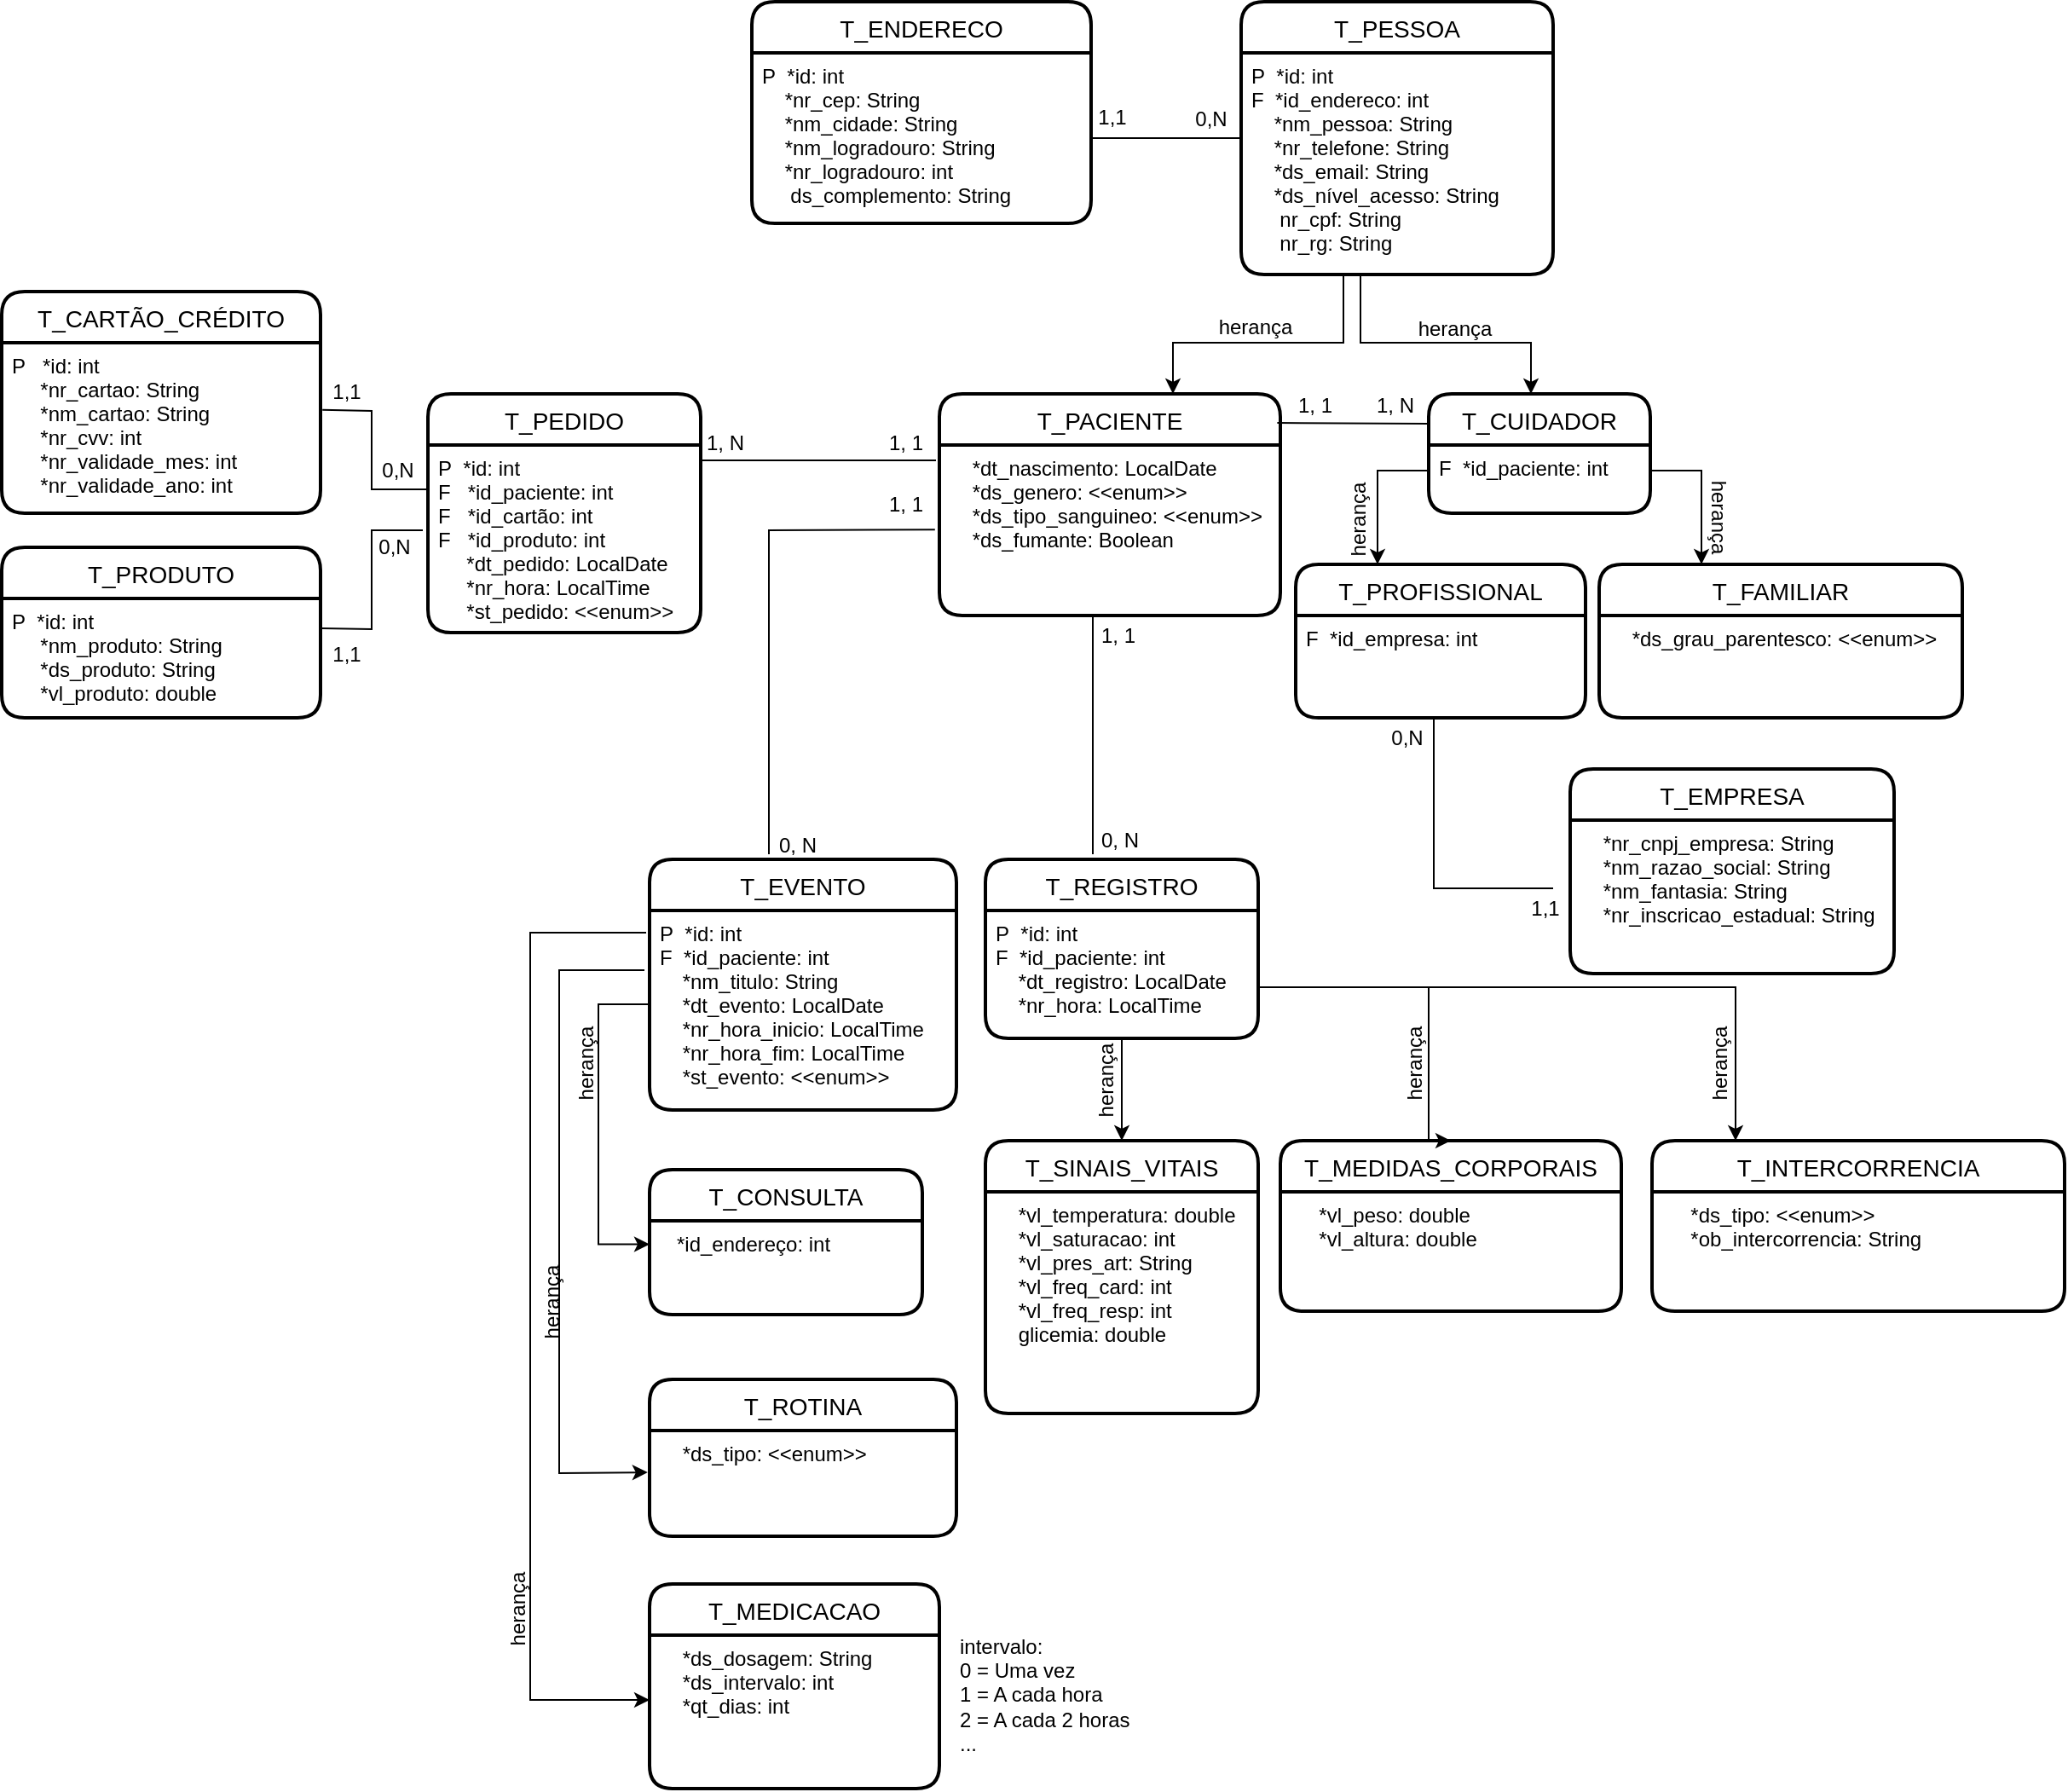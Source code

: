 <mxfile>
    <diagram id="R2lEEEUBdFMjLlhIrx00" name="Page-1">
        <mxGraphModel dx="901" dy="419" grid="1" gridSize="10" guides="1" tooltips="1" connect="1" arrows="1" fold="1" page="1" pageScale="1" pageWidth="1100" pageHeight="850" math="0" shadow="0" extFonts="Permanent Marker^https://fonts.googleapis.com/css?family=Permanent+Marker">
            <root>
                <mxCell id="0"/>
                <mxCell id="1" parent="0"/>
                <mxCell id="rk1HslSdFWzbcpd7X6hm-21" value="" style="edgeStyle=orthogonalEdgeStyle;rounded=0;orthogonalLoop=1;jettySize=auto;html=1;" parent="1" source="rk1HslSdFWzbcpd7X6hm-1" edge="1">
                    <mxGeometry relative="1" as="geometry">
                        <mxPoint x="907" y="240" as="targetPoint"/>
                        <Array as="points">
                            <mxPoint x="807" y="210"/>
                            <mxPoint x="907" y="210"/>
                        </Array>
                    </mxGeometry>
                </mxCell>
                <mxCell id="rk1HslSdFWzbcpd7X6hm-1" value="T_PESSOA" style="swimlane;childLayout=stackLayout;horizontal=1;startSize=30;horizontalStack=0;rounded=1;fontSize=14;fontStyle=0;strokeWidth=2;resizeParent=0;resizeLast=1;shadow=0;dashed=0;align=center;" parent="1" vertex="1">
                    <mxGeometry x="737" y="10" width="183" height="160" as="geometry"/>
                </mxCell>
                <mxCell id="rk1HslSdFWzbcpd7X6hm-2" value="P  *id: int &#10;F  *id_endereco: int &#10;    *nm_pessoa: String&#10;    *nr_telefone: String&#10;    *ds_email: String&#10;    *ds_nível_acesso: String&#10;     nr_cpf: String&#10;     nr_rg: String&#10;" style="align=left;strokeColor=none;fillColor=none;spacingLeft=4;fontSize=12;verticalAlign=top;resizable=0;rotatable=0;part=1;" parent="rk1HslSdFWzbcpd7X6hm-1" vertex="1">
                    <mxGeometry y="30" width="183" height="130" as="geometry"/>
                </mxCell>
                <mxCell id="rk1HslSdFWzbcpd7X6hm-16" value="T_PACIENTE" style="swimlane;childLayout=stackLayout;horizontal=1;startSize=30;horizontalStack=0;rounded=1;fontSize=14;fontStyle=0;strokeWidth=2;resizeParent=0;resizeLast=1;shadow=0;dashed=0;align=center;" parent="1" vertex="1">
                    <mxGeometry x="560" y="240" width="200" height="130" as="geometry"/>
                </mxCell>
                <mxCell id="rk1HslSdFWzbcpd7X6hm-17" value="    *dt_nascimento: LocalDate&#10;    *ds_genero: &lt;&lt;enum&gt;&gt;&#10;    *ds_tipo_sanguineo: &lt;&lt;enum&gt;&gt;&#10;    *ds_fumante: Boolean" style="align=left;strokeColor=none;fillColor=none;spacingLeft=4;fontSize=12;verticalAlign=top;resizable=0;rotatable=0;part=1;" parent="rk1HslSdFWzbcpd7X6hm-16" vertex="1">
                    <mxGeometry y="30" width="200" height="100" as="geometry"/>
                </mxCell>
                <mxCell id="rk1HslSdFWzbcpd7X6hm-19" value="" style="edgeStyle=orthogonalEdgeStyle;rounded=0;orthogonalLoop=1;jettySize=auto;html=1;" parent="1" source="rk1HslSdFWzbcpd7X6hm-2" edge="1">
                    <mxGeometry relative="1" as="geometry">
                        <mxPoint x="697" y="240" as="targetPoint"/>
                        <Array as="points">
                            <mxPoint x="797" y="210"/>
                            <mxPoint x="697" y="210"/>
                        </Array>
                    </mxGeometry>
                </mxCell>
                <mxCell id="rk1HslSdFWzbcpd7X6hm-20" value="herança" style="text;html=1;align=center;verticalAlign=middle;resizable=0;points=[];autosize=1;strokeColor=none;fillColor=none;" parent="1" vertex="1">
                    <mxGeometry x="710" y="186" width="70" height="30" as="geometry"/>
                </mxCell>
                <mxCell id="rk1HslSdFWzbcpd7X6hm-22" value="herança" style="text;html=1;align=center;verticalAlign=middle;resizable=0;points=[];autosize=1;strokeColor=none;fillColor=none;" parent="1" vertex="1">
                    <mxGeometry x="827" y="187" width="70" height="30" as="geometry"/>
                </mxCell>
                <mxCell id="rk1HslSdFWzbcpd7X6hm-29" value="" style="edgeStyle=orthogonalEdgeStyle;rounded=0;orthogonalLoop=1;jettySize=auto;html=1;" parent="1" source="rk1HslSdFWzbcpd7X6hm-23" target="rk1HslSdFWzbcpd7X6hm-27" edge="1">
                    <mxGeometry relative="1" as="geometry">
                        <Array as="points">
                            <mxPoint x="817" y="285"/>
                        </Array>
                    </mxGeometry>
                </mxCell>
                <mxCell id="rk1HslSdFWzbcpd7X6hm-23" value="T_CUIDADOR" style="swimlane;childLayout=stackLayout;horizontal=1;startSize=30;horizontalStack=0;rounded=1;fontSize=14;fontStyle=0;strokeWidth=2;resizeParent=0;resizeLast=1;shadow=0;dashed=0;align=center;" parent="1" vertex="1">
                    <mxGeometry x="847" y="240" width="130" height="70" as="geometry"/>
                </mxCell>
                <mxCell id="rk1HslSdFWzbcpd7X6hm-24" value="F  *id_paciente: int&#10;&#10;" style="align=left;strokeColor=none;fillColor=none;spacingLeft=4;fontSize=12;verticalAlign=top;resizable=0;rotatable=0;part=1;" parent="rk1HslSdFWzbcpd7X6hm-23" vertex="1">
                    <mxGeometry y="30" width="130" height="40" as="geometry"/>
                </mxCell>
                <mxCell id="rk1HslSdFWzbcpd7X6hm-27" value="T_PROFISSIONAL" style="swimlane;childLayout=stackLayout;horizontal=1;startSize=30;horizontalStack=0;rounded=1;fontSize=14;fontStyle=0;strokeWidth=2;resizeParent=0;resizeLast=1;shadow=0;dashed=0;align=center;" parent="1" vertex="1">
                    <mxGeometry x="769" y="340" width="170" height="90" as="geometry"/>
                </mxCell>
                <mxCell id="rk1HslSdFWzbcpd7X6hm-28" value="F  *id_empresa: int&#10;" style="align=left;strokeColor=none;fillColor=none;spacingLeft=4;fontSize=12;verticalAlign=top;resizable=0;rotatable=0;part=1;" parent="rk1HslSdFWzbcpd7X6hm-27" vertex="1">
                    <mxGeometry y="30" width="170" height="60" as="geometry"/>
                </mxCell>
                <mxCell id="rk1HslSdFWzbcpd7X6hm-32" value="T_FAMILIAR" style="swimlane;childLayout=stackLayout;horizontal=1;startSize=30;horizontalStack=0;rounded=1;fontSize=14;fontStyle=0;strokeWidth=2;resizeParent=0;resizeLast=1;shadow=0;dashed=0;align=center;" parent="1" vertex="1">
                    <mxGeometry x="947" y="340" width="213" height="90" as="geometry"/>
                </mxCell>
                <mxCell id="rk1HslSdFWzbcpd7X6hm-33" value="    *ds_grau_parentesco: &lt;&lt;enum&gt;&gt;" style="align=left;strokeColor=none;fillColor=none;spacingLeft=4;fontSize=12;verticalAlign=top;resizable=0;rotatable=0;part=1;" parent="rk1HslSdFWzbcpd7X6hm-32" vertex="1">
                    <mxGeometry y="30" width="213" height="60" as="geometry"/>
                </mxCell>
                <mxCell id="rk1HslSdFWzbcpd7X6hm-37" value="" style="edgeStyle=orthogonalEdgeStyle;rounded=0;orthogonalLoop=1;jettySize=auto;html=1;exitX=1;exitY=0.25;exitDx=0;exitDy=0;" parent="1" source="rk1HslSdFWzbcpd7X6hm-24" target="rk1HslSdFWzbcpd7X6hm-32" edge="1">
                    <mxGeometry relative="1" as="geometry">
                        <mxPoint x="1027" y="285" as="sourcePoint"/>
                        <mxPoint x="997" y="380" as="targetPoint"/>
                        <Array as="points">
                            <mxPoint x="1007" y="285"/>
                        </Array>
                    </mxGeometry>
                </mxCell>
                <mxCell id="rk1HslSdFWzbcpd7X6hm-38" value="herança" style="text;html=1;align=center;verticalAlign=middle;resizable=0;points=[];autosize=1;strokeColor=none;fillColor=none;rotation=-90;" parent="1" vertex="1">
                    <mxGeometry x="771" y="299" width="70" height="30" as="geometry"/>
                </mxCell>
                <mxCell id="rk1HslSdFWzbcpd7X6hm-39" value="herança" style="text;html=1;align=center;verticalAlign=middle;resizable=0;points=[];autosize=1;strokeColor=none;fillColor=none;rotation=90;" parent="1" vertex="1">
                    <mxGeometry x="982" y="297" width="70" height="30" as="geometry"/>
                </mxCell>
                <mxCell id="rk1HslSdFWzbcpd7X6hm-40" value="T_EVENTO" style="swimlane;childLayout=stackLayout;horizontal=1;startSize=30;horizontalStack=0;rounded=1;fontSize=14;fontStyle=0;strokeWidth=2;resizeParent=0;resizeLast=1;shadow=0;dashed=0;align=center;" parent="1" vertex="1">
                    <mxGeometry x="390" y="513" width="180" height="147" as="geometry"/>
                </mxCell>
                <mxCell id="rk1HslSdFWzbcpd7X6hm-41" value="P  *id: int&#10;F  *id_paciente: int&#10;    *nm_titulo: String&#10;    *dt_evento: LocalDate&#10;    *nr_hora_inicio: LocalTime&#10;    *nr_hora_fim: LocalTime&#10;    *st_evento: &lt;&lt;enum&gt;&gt; " style="align=left;strokeColor=none;fillColor=none;spacingLeft=4;fontSize=12;verticalAlign=top;resizable=0;rotatable=0;part=1;" parent="rk1HslSdFWzbcpd7X6hm-40" vertex="1">
                    <mxGeometry y="30" width="180" height="117" as="geometry"/>
                </mxCell>
                <mxCell id="rk1HslSdFWzbcpd7X6hm-77" value="" style="edgeStyle=orthogonalEdgeStyle;rounded=0;orthogonalLoop=1;jettySize=auto;html=1;entryX=0.5;entryY=0;entryDx=0;entryDy=0;" parent="1" source="rk1HslSdFWzbcpd7X6hm-42" target="rk1HslSdFWzbcpd7X6hm-45" edge="1">
                    <mxGeometry relative="1" as="geometry"/>
                </mxCell>
                <mxCell id="rk1HslSdFWzbcpd7X6hm-42" value="T_REGISTRO" style="swimlane;childLayout=stackLayout;horizontal=1;startSize=30;horizontalStack=0;rounded=1;fontSize=14;fontStyle=0;strokeWidth=2;resizeParent=0;resizeLast=1;shadow=0;dashed=0;align=center;" parent="1" vertex="1">
                    <mxGeometry x="587" y="513" width="160" height="105" as="geometry"/>
                </mxCell>
                <mxCell id="rk1HslSdFWzbcpd7X6hm-43" value="P  *id: int&#10;F  *id_paciente: int&#10;    *dt_registro: LocalDate&#10;    *nr_hora: LocalTime" style="align=left;strokeColor=none;fillColor=none;spacingLeft=4;fontSize=12;verticalAlign=top;resizable=0;rotatable=0;part=1;" parent="rk1HslSdFWzbcpd7X6hm-42" vertex="1">
                    <mxGeometry y="30" width="160" height="75" as="geometry"/>
                </mxCell>
                <mxCell id="rk1HslSdFWzbcpd7X6hm-45" value="T_SINAIS_VITAIS" style="swimlane;childLayout=stackLayout;horizontal=1;startSize=30;horizontalStack=0;rounded=1;fontSize=14;fontStyle=0;strokeWidth=2;resizeParent=0;resizeLast=1;shadow=0;dashed=0;align=center;" parent="1" vertex="1">
                    <mxGeometry x="587" y="678" width="160" height="160" as="geometry"/>
                </mxCell>
                <mxCell id="rk1HslSdFWzbcpd7X6hm-46" value="    *vl_temperatura: double&#10;    *vl_saturacao: int&#10;    *vl_pres_art: String&#10;    *vl_freq_card: int&#10;    *vl_freq_resp: int&#10;    glicemia: double" style="align=left;strokeColor=none;fillColor=none;spacingLeft=4;fontSize=12;verticalAlign=top;resizable=0;rotatable=0;part=1;" parent="rk1HslSdFWzbcpd7X6hm-45" vertex="1">
                    <mxGeometry y="30" width="160" height="130" as="geometry"/>
                </mxCell>
                <mxCell id="rk1HslSdFWzbcpd7X6hm-47" value="T_MEDIDAS_CORPORAIS" style="swimlane;childLayout=stackLayout;horizontal=1;startSize=30;horizontalStack=0;rounded=1;fontSize=14;fontStyle=0;strokeWidth=2;resizeParent=0;resizeLast=1;shadow=0;dashed=0;align=center;" parent="1" vertex="1">
                    <mxGeometry x="760" y="678" width="200" height="100" as="geometry"/>
                </mxCell>
                <mxCell id="rk1HslSdFWzbcpd7X6hm-48" value="     *vl_peso: double&#10;     *vl_altura: double" style="align=left;strokeColor=none;fillColor=none;spacingLeft=4;fontSize=12;verticalAlign=top;resizable=0;rotatable=0;part=1;" parent="rk1HslSdFWzbcpd7X6hm-47" vertex="1">
                    <mxGeometry y="30" width="200" height="70" as="geometry"/>
                </mxCell>
                <mxCell id="rk1HslSdFWzbcpd7X6hm-49" value="T_INTERCORRENCIA" style="swimlane;childLayout=stackLayout;horizontal=1;startSize=30;horizontalStack=0;rounded=1;fontSize=14;fontStyle=0;strokeWidth=2;resizeParent=0;resizeLast=1;shadow=0;dashed=0;align=center;" parent="1" vertex="1">
                    <mxGeometry x="978" y="678" width="242" height="100" as="geometry"/>
                </mxCell>
                <mxCell id="rk1HslSdFWzbcpd7X6hm-50" value="     *ds_tipo: &lt;&lt;enum&gt;&gt;&#10;     *ob_intercorrencia: String " style="align=left;strokeColor=none;fillColor=none;spacingLeft=4;fontSize=12;verticalAlign=top;resizable=0;rotatable=0;part=1;" parent="rk1HslSdFWzbcpd7X6hm-49" vertex="1">
                    <mxGeometry y="30" width="242" height="70" as="geometry"/>
                </mxCell>
                <mxCell id="rk1HslSdFWzbcpd7X6hm-57" value="T_MEDICACAO" style="swimlane;childLayout=stackLayout;horizontal=1;startSize=30;horizontalStack=0;rounded=1;fontSize=14;fontStyle=0;strokeWidth=2;resizeParent=0;resizeLast=1;shadow=0;dashed=0;align=center;" parent="1" vertex="1">
                    <mxGeometry x="390" y="938" width="170" height="120" as="geometry"/>
                </mxCell>
                <mxCell id="rk1HslSdFWzbcpd7X6hm-58" value="    *ds_dosagem: String&#10;    *ds_intervalo: int &#10;    *qt_dias: int" style="align=left;strokeColor=none;fillColor=none;spacingLeft=4;fontSize=12;verticalAlign=top;resizable=0;rotatable=0;part=1;" parent="rk1HslSdFWzbcpd7X6hm-57" vertex="1">
                    <mxGeometry y="30" width="170" height="90" as="geometry"/>
                </mxCell>
                <mxCell id="rk1HslSdFWzbcpd7X6hm-59" value="T_CONSULTA" style="swimlane;childLayout=stackLayout;horizontal=1;startSize=30;horizontalStack=0;rounded=1;fontSize=14;fontStyle=0;strokeWidth=2;resizeParent=0;resizeLast=1;shadow=0;dashed=0;align=center;" parent="1" vertex="1">
                    <mxGeometry x="390" y="695" width="160" height="85" as="geometry">
                        <mxRectangle x="390" y="695" width="130" height="30" as="alternateBounds"/>
                    </mxGeometry>
                </mxCell>
                <mxCell id="rk1HslSdFWzbcpd7X6hm-60" value="   *id_endereço: int&#10;" style="align=left;strokeColor=none;fillColor=none;spacingLeft=4;fontSize=12;verticalAlign=top;resizable=0;rotatable=0;part=1;" parent="rk1HslSdFWzbcpd7X6hm-59" vertex="1">
                    <mxGeometry y="30" width="160" height="55" as="geometry"/>
                </mxCell>
                <mxCell id="rk1HslSdFWzbcpd7X6hm-61" value="T_ROTINA" style="swimlane;childLayout=stackLayout;horizontal=1;startSize=30;horizontalStack=0;rounded=1;fontSize=14;fontStyle=0;strokeWidth=2;resizeParent=0;resizeLast=1;shadow=0;dashed=0;align=center;" parent="1" vertex="1">
                    <mxGeometry x="390" y="818" width="180" height="92" as="geometry"/>
                </mxCell>
                <mxCell id="rk1HslSdFWzbcpd7X6hm-62" value="    *ds_tipo: &lt;&lt;enum&gt;&gt;" style="align=left;strokeColor=none;fillColor=none;spacingLeft=4;fontSize=12;verticalAlign=top;resizable=0;rotatable=0;part=1;" parent="rk1HslSdFWzbcpd7X6hm-61" vertex="1">
                    <mxGeometry y="30" width="180" height="62" as="geometry"/>
                </mxCell>
                <mxCell id="rk1HslSdFWzbcpd7X6hm-64" value="intervalo:&lt;br&gt;0 = Uma vez&lt;br&gt;1 = A cada hora&lt;br&gt;2 = A cada 2 horas&lt;br&gt;..." style="text;html=1;align=left;verticalAlign=middle;resizable=0;points=[];autosize=1;strokeColor=none;fillColor=none;" parent="1" vertex="1">
                    <mxGeometry x="570" y="958" width="120" height="90" as="geometry"/>
                </mxCell>
                <mxCell id="rk1HslSdFWzbcpd7X6hm-73" value="" style="endArrow=none;html=1;rounded=0;" parent="1" edge="1">
                    <mxGeometry relative="1" as="geometry">
                        <mxPoint x="650" y="510" as="sourcePoint"/>
                        <mxPoint x="650" y="370" as="targetPoint"/>
                        <Array as="points"/>
                    </mxGeometry>
                </mxCell>
                <mxCell id="rk1HslSdFWzbcpd7X6hm-74" value="0, N" style="resizable=0;html=1;align=left;verticalAlign=bottom;" parent="rk1HslSdFWzbcpd7X6hm-73" connectable="0" vertex="1">
                    <mxGeometry x="-1" relative="1" as="geometry">
                        <mxPoint x="3" as="offset"/>
                    </mxGeometry>
                </mxCell>
                <mxCell id="rk1HslSdFWzbcpd7X6hm-75" value="1, 1" style="resizable=0;html=1;align=right;verticalAlign=bottom;" parent="rk1HslSdFWzbcpd7X6hm-73" connectable="0" vertex="1">
                    <mxGeometry x="1" relative="1" as="geometry">
                        <mxPoint x="25" y="20" as="offset"/>
                    </mxGeometry>
                </mxCell>
                <mxCell id="rk1HslSdFWzbcpd7X6hm-78" value="" style="edgeStyle=orthogonalEdgeStyle;rounded=0;orthogonalLoop=1;jettySize=auto;html=1;entryX=0.5;entryY=0;entryDx=0;entryDy=0;" parent="1" source="rk1HslSdFWzbcpd7X6hm-43" target="rk1HslSdFWzbcpd7X6hm-47" edge="1">
                    <mxGeometry relative="1" as="geometry">
                        <Array as="points">
                            <mxPoint x="847" y="588"/>
                        </Array>
                    </mxGeometry>
                </mxCell>
                <mxCell id="rk1HslSdFWzbcpd7X6hm-79" value="" style="edgeStyle=orthogonalEdgeStyle;rounded=0;orthogonalLoop=1;jettySize=auto;html=1;" parent="1" source="rk1HslSdFWzbcpd7X6hm-43" target="rk1HslSdFWzbcpd7X6hm-49" edge="1">
                    <mxGeometry relative="1" as="geometry">
                        <Array as="points">
                            <mxPoint x="1027" y="588"/>
                        </Array>
                    </mxGeometry>
                </mxCell>
                <mxCell id="rk1HslSdFWzbcpd7X6hm-80" value="herança" style="text;html=1;align=center;verticalAlign=middle;resizable=0;points=[];autosize=1;strokeColor=none;fillColor=none;rotation=-90;" parent="1" vertex="1">
                    <mxGeometry x="623" y="628" width="70" height="30" as="geometry"/>
                </mxCell>
                <mxCell id="rk1HslSdFWzbcpd7X6hm-83" value="herança" style="text;html=1;align=center;verticalAlign=middle;resizable=0;points=[];autosize=1;strokeColor=none;fillColor=none;rotation=-90;" parent="1" vertex="1">
                    <mxGeometry x="804" y="618" width="70" height="30" as="geometry"/>
                </mxCell>
                <mxCell id="rk1HslSdFWzbcpd7X6hm-92" value="" style="endArrow=none;html=1;rounded=0;entryX=0.935;entryY=0.987;entryDx=0;entryDy=0;entryPerimeter=0;" parent="1" target="IoRR2eGmX-HDz1pC1bWR-412" edge="1">
                    <mxGeometry width="50" height="50" relative="1" as="geometry">
                        <mxPoint x="460" y="510" as="sourcePoint"/>
                        <mxPoint x="550" y="320" as="targetPoint"/>
                        <Array as="points">
                            <mxPoint x="460" y="320"/>
                        </Array>
                    </mxGeometry>
                </mxCell>
                <mxCell id="rk1HslSdFWzbcpd7X6hm-94" value="0, N" style="resizable=0;html=1;align=left;verticalAlign=bottom;" parent="1" connectable="0" vertex="1">
                    <mxGeometry x="680" y="530" as="geometry">
                        <mxPoint x="-216" y="-17" as="offset"/>
                    </mxGeometry>
                </mxCell>
                <mxCell id="rk1HslSdFWzbcpd7X6hm-96" value="" style="edgeStyle=orthogonalEdgeStyle;rounded=0;orthogonalLoop=1;jettySize=auto;html=1;entryX=0;entryY=0.25;entryDx=0;entryDy=0;" parent="1" source="rk1HslSdFWzbcpd7X6hm-41" target="rk1HslSdFWzbcpd7X6hm-60" edge="1">
                    <mxGeometry relative="1" as="geometry">
                        <Array as="points">
                            <mxPoint x="360" y="598"/>
                            <mxPoint x="360" y="738"/>
                        </Array>
                    </mxGeometry>
                </mxCell>
                <mxCell id="rk1HslSdFWzbcpd7X6hm-99" value="" style="endArrow=classic;html=1;rounded=0;entryX=0.012;entryY=0.396;entryDx=0;entryDy=0;entryPerimeter=0;" parent="1" edge="1">
                    <mxGeometry width="50" height="50" relative="1" as="geometry">
                        <mxPoint x="387" y="578" as="sourcePoint"/>
                        <mxPoint x="388.92" y="872.552" as="targetPoint"/>
                        <Array as="points">
                            <mxPoint x="337" y="578"/>
                            <mxPoint x="337" y="873"/>
                        </Array>
                    </mxGeometry>
                </mxCell>
                <mxCell id="rk1HslSdFWzbcpd7X6hm-100" value="" style="endArrow=classic;html=1;rounded=0;" parent="1" edge="1">
                    <mxGeometry width="50" height="50" relative="1" as="geometry">
                        <mxPoint x="388" y="556" as="sourcePoint"/>
                        <mxPoint x="390" y="1006" as="targetPoint"/>
                        <Array as="points">
                            <mxPoint x="350" y="556"/>
                            <mxPoint x="320" y="556"/>
                            <mxPoint x="320" y="1006"/>
                        </Array>
                    </mxGeometry>
                </mxCell>
                <mxCell id="rk1HslSdFWzbcpd7X6hm-101" value="herança" style="text;html=1;align=center;verticalAlign=middle;resizable=0;points=[];autosize=1;strokeColor=none;fillColor=none;rotation=-90;" parent="1" vertex="1">
                    <mxGeometry x="318" y="618" width="70" height="30" as="geometry"/>
                </mxCell>
                <mxCell id="rk1HslSdFWzbcpd7X6hm-102" value="herança" style="text;html=1;align=center;verticalAlign=middle;resizable=0;points=[];autosize=1;strokeColor=none;fillColor=none;rotation=-90;" parent="1" vertex="1">
                    <mxGeometry x="298" y="758" width="70" height="30" as="geometry"/>
                </mxCell>
                <mxCell id="rk1HslSdFWzbcpd7X6hm-103" value="herança" style="text;html=1;align=center;verticalAlign=middle;resizable=0;points=[];autosize=1;strokeColor=none;fillColor=none;rotation=-90;" parent="1" vertex="1">
                    <mxGeometry x="278" y="938" width="70" height="30" as="geometry"/>
                </mxCell>
                <mxCell id="rk1HslSdFWzbcpd7X6hm-106" value="" style="endArrow=none;html=1;rounded=0;entryX=0;entryY=0.25;entryDx=0;entryDy=0;exitX=0.991;exitY=0.131;exitDx=0;exitDy=0;exitPerimeter=0;" parent="1" source="rk1HslSdFWzbcpd7X6hm-16" target="rk1HslSdFWzbcpd7X6hm-23" edge="1">
                    <mxGeometry width="50" height="50" relative="1" as="geometry">
                        <mxPoint x="780" y="370" as="sourcePoint"/>
                        <mxPoint x="830" y="320" as="targetPoint"/>
                    </mxGeometry>
                </mxCell>
                <mxCell id="rk1HslSdFWzbcpd7X6hm-107" value="1, 1" style="text;html=1;align=center;verticalAlign=middle;resizable=0;points=[];autosize=1;strokeColor=none;fillColor=none;" parent="1" vertex="1">
                    <mxGeometry x="760" y="232" width="40" height="30" as="geometry"/>
                </mxCell>
                <mxCell id="rk1HslSdFWzbcpd7X6hm-108" value="1, N" style="text;html=1;align=center;verticalAlign=middle;resizable=0;points=[];autosize=1;strokeColor=none;fillColor=none;" parent="1" vertex="1">
                    <mxGeometry x="802" y="232" width="50" height="30" as="geometry"/>
                </mxCell>
                <mxCell id="rk1HslSdFWzbcpd7X6hm-109" value="herança" style="text;html=1;align=center;verticalAlign=middle;resizable=0;points=[];autosize=1;strokeColor=none;fillColor=none;rotation=-90;" parent="1" vertex="1">
                    <mxGeometry x="983" y="618" width="70" height="30" as="geometry"/>
                </mxCell>
                <mxCell id="rk1HslSdFWzbcpd7X6hm-110" value="T_PRODUTO" style="swimlane;childLayout=stackLayout;horizontal=1;startSize=30;horizontalStack=0;rounded=1;fontSize=14;fontStyle=0;strokeWidth=2;resizeParent=0;resizeLast=1;shadow=0;dashed=0;align=center;" parent="1" vertex="1">
                    <mxGeometry x="10" y="330" width="187" height="100" as="geometry"/>
                </mxCell>
                <mxCell id="rk1HslSdFWzbcpd7X6hm-111" value="P  *id: int&#10;     *nm_produto: String&#10;     *ds_produto: String&#10;     *vl_produto: double&#10;" style="align=left;strokeColor=none;fillColor=none;spacingLeft=4;fontSize=12;verticalAlign=top;resizable=0;rotatable=0;part=1;" parent="rk1HslSdFWzbcpd7X6hm-110" vertex="1">
                    <mxGeometry y="30" width="187" height="70" as="geometry"/>
                </mxCell>
                <mxCell id="rk1HslSdFWzbcpd7X6hm-114" value="T_CARTÃO_CRÉDITO" style="swimlane;childLayout=stackLayout;horizontal=1;startSize=30;horizontalStack=0;rounded=1;fontSize=14;fontStyle=0;strokeWidth=2;resizeParent=0;resizeLast=1;shadow=0;dashed=0;align=center;" parent="1" vertex="1">
                    <mxGeometry x="10" y="180" width="187" height="130" as="geometry"/>
                </mxCell>
                <mxCell id="rk1HslSdFWzbcpd7X6hm-115" value="P   *id: int&#10;     *nr_cartao: String&#10;     *nm_cartao: String&#10;     *nr_cvv: int&#10;     *nr_validade_mes: int&#10;     *nr_validade_ano: int" style="align=left;strokeColor=none;fillColor=none;spacingLeft=4;fontSize=12;verticalAlign=top;resizable=0;rotatable=0;part=1;" parent="rk1HslSdFWzbcpd7X6hm-114" vertex="1">
                    <mxGeometry y="30" width="187" height="100" as="geometry"/>
                </mxCell>
                <mxCell id="rk1HslSdFWzbcpd7X6hm-116" value="T_PEDIDO" style="swimlane;childLayout=stackLayout;horizontal=1;startSize=30;horizontalStack=0;rounded=1;fontSize=14;fontStyle=0;strokeWidth=2;resizeParent=0;resizeLast=1;shadow=0;dashed=0;align=center;" parent="1" vertex="1">
                    <mxGeometry x="260" y="240" width="160" height="140" as="geometry"/>
                </mxCell>
                <mxCell id="rk1HslSdFWzbcpd7X6hm-117" value="P  *id: int&#10;F   *id_paciente: int&#10;F   *id_cartão: int&#10;F   *id_produto: int&#10;     *dt_pedido: LocalDate&#10;     *nr_hora: LocalTime&#10;     *st_pedido: &lt;&lt;enum&gt;&gt;&#10;" style="align=left;strokeColor=none;fillColor=none;spacingLeft=4;fontSize=12;verticalAlign=top;resizable=0;rotatable=0;part=1;" parent="rk1HslSdFWzbcpd7X6hm-116" vertex="1">
                    <mxGeometry y="30" width="160" height="110" as="geometry"/>
                </mxCell>
                <mxCell id="rk1HslSdFWzbcpd7X6hm-118" value="" style="line;strokeWidth=1;rotatable=0;dashed=0;labelPosition=right;align=left;verticalAlign=middle;spacingTop=0;spacingLeft=6;points=[];portConstraint=eastwest;" parent="1" vertex="1">
                    <mxGeometry x="420" y="274" width="138" height="10" as="geometry"/>
                </mxCell>
                <mxCell id="rk1HslSdFWzbcpd7X6hm-119" value="1, N" style="text;html=1;align=center;verticalAlign=middle;resizable=0;points=[];autosize=1;strokeColor=none;fillColor=none;" parent="1" vertex="1">
                    <mxGeometry x="409" y="254" width="50" height="30" as="geometry"/>
                </mxCell>
                <mxCell id="rk1HslSdFWzbcpd7X6hm-120" value="1, 1" style="text;html=1;align=center;verticalAlign=middle;resizable=0;points=[];autosize=1;strokeColor=none;fillColor=none;" parent="1" vertex="1">
                    <mxGeometry x="520" y="254" width="40" height="30" as="geometry"/>
                </mxCell>
                <mxCell id="rk1HslSdFWzbcpd7X6hm-121" value="" style="endArrow=none;html=1;rounded=0;exitX=1.006;exitY=0.394;exitDx=0;exitDy=0;exitPerimeter=0;" parent="1" source="rk1HslSdFWzbcpd7X6hm-115" edge="1">
                    <mxGeometry width="50" height="50" relative="1" as="geometry">
                        <mxPoint x="327" y="460" as="sourcePoint"/>
                        <mxPoint x="260" y="296" as="targetPoint"/>
                        <Array as="points">
                            <mxPoint x="227" y="250"/>
                            <mxPoint x="227" y="296"/>
                        </Array>
                    </mxGeometry>
                </mxCell>
                <mxCell id="rk1HslSdFWzbcpd7X6hm-122" value="" style="endArrow=none;html=1;rounded=0;exitX=1;exitY=0.25;exitDx=0;exitDy=0;" parent="1" source="rk1HslSdFWzbcpd7X6hm-111" edge="1">
                    <mxGeometry width="50" height="50" relative="1" as="geometry">
                        <mxPoint x="197" y="410" as="sourcePoint"/>
                        <mxPoint x="257" y="320" as="targetPoint"/>
                        <Array as="points">
                            <mxPoint x="227" y="378"/>
                            <mxPoint x="227" y="320"/>
                        </Array>
                    </mxGeometry>
                </mxCell>
                <mxCell id="rk1HslSdFWzbcpd7X6hm-123" value="1,1" style="text;html=1;align=center;verticalAlign=middle;resizable=0;points=[];autosize=1;strokeColor=none;fillColor=none;" parent="1" vertex="1">
                    <mxGeometry x="192" y="224" width="40" height="30" as="geometry"/>
                </mxCell>
                <mxCell id="rk1HslSdFWzbcpd7X6hm-126" value="0,N" style="text;html=1;align=center;verticalAlign=middle;resizable=0;points=[];autosize=1;strokeColor=none;fillColor=none;" parent="1" vertex="1">
                    <mxGeometry x="222" y="270" width="40" height="30" as="geometry"/>
                </mxCell>
                <mxCell id="rk1HslSdFWzbcpd7X6hm-127" value="1,1" style="text;html=1;align=center;verticalAlign=middle;resizable=0;points=[];autosize=1;strokeColor=none;fillColor=none;" parent="1" vertex="1">
                    <mxGeometry x="192" y="378" width="40" height="30" as="geometry"/>
                </mxCell>
                <mxCell id="rk1HslSdFWzbcpd7X6hm-128" value="0,N" style="text;html=1;align=center;verticalAlign=middle;resizable=0;points=[];autosize=1;strokeColor=none;fillColor=none;" parent="1" vertex="1">
                    <mxGeometry x="220" y="315" width="40" height="30" as="geometry"/>
                </mxCell>
                <mxCell id="rk1HslSdFWzbcpd7X6hm-129" value="T_EMPRESA" style="swimlane;childLayout=stackLayout;horizontal=1;startSize=30;horizontalStack=0;rounded=1;fontSize=14;fontStyle=0;strokeWidth=2;resizeParent=0;resizeLast=1;shadow=0;dashed=0;align=center;" parent="1" vertex="1">
                    <mxGeometry x="930" y="460" width="190" height="120" as="geometry"/>
                </mxCell>
                <mxCell id="rk1HslSdFWzbcpd7X6hm-130" value="    *nr_cnpj_empresa: String &#10;    *nm_razao_social: String&#10;    *nm_fantasia: String&#10;    *nr_inscricao_estadual: String&#10;" style="align=left;strokeColor=none;fillColor=none;spacingLeft=4;fontSize=12;verticalAlign=top;resizable=0;rotatable=0;part=1;" parent="rk1HslSdFWzbcpd7X6hm-129" vertex="1">
                    <mxGeometry y="30" width="190" height="90" as="geometry"/>
                </mxCell>
                <mxCell id="rk1HslSdFWzbcpd7X6hm-131" value="" style="endArrow=none;html=1;rounded=0;exitX=0.625;exitY=0.1;exitDx=0;exitDy=0;exitPerimeter=0;" parent="1" source="rk1HslSdFWzbcpd7X6hm-133" edge="1">
                    <mxGeometry width="50" height="50" relative="1" as="geometry">
                        <mxPoint x="860" y="560" as="sourcePoint"/>
                        <mxPoint x="850" y="430" as="targetPoint"/>
                        <Array as="points">
                            <mxPoint x="850" y="530"/>
                        </Array>
                    </mxGeometry>
                </mxCell>
                <mxCell id="rk1HslSdFWzbcpd7X6hm-132" value="0,N" style="text;html=1;align=center;verticalAlign=middle;resizable=0;points=[];autosize=1;strokeColor=none;fillColor=none;" parent="1" vertex="1">
                    <mxGeometry x="814" y="427" width="40" height="30" as="geometry"/>
                </mxCell>
                <mxCell id="rk1HslSdFWzbcpd7X6hm-133" value="1,1" style="text;html=1;align=center;verticalAlign=middle;resizable=0;points=[];autosize=1;strokeColor=none;fillColor=none;" parent="1" vertex="1">
                    <mxGeometry x="895" y="527" width="40" height="30" as="geometry"/>
                </mxCell>
                <mxCell id="rk1HslSdFWzbcpd7X6hm-134" value="T_ENDERECO" style="swimlane;childLayout=stackLayout;horizontal=1;startSize=30;horizontalStack=0;rounded=1;fontSize=14;fontStyle=0;strokeWidth=2;resizeParent=0;resizeLast=1;shadow=0;dashed=0;align=center;" parent="1" vertex="1">
                    <mxGeometry x="450" y="10" width="199" height="130" as="geometry"/>
                </mxCell>
                <mxCell id="rk1HslSdFWzbcpd7X6hm-135" value="P  *id: int         &#10;    *nr_cep: String&#10;    *nm_cidade: String&#10;    *nm_logradouro: String&#10;    *nr_logradouro: int&#10;     ds_complemento: String &#10;" style="align=left;strokeColor=none;fillColor=none;spacingLeft=4;fontSize=12;verticalAlign=top;resizable=0;rotatable=0;part=1;" parent="rk1HslSdFWzbcpd7X6hm-134" vertex="1">
                    <mxGeometry y="30" width="199" height="100" as="geometry"/>
                </mxCell>
                <mxCell id="rk1HslSdFWzbcpd7X6hm-136" value="" style="endArrow=none;html=1;rounded=0;entryX=0;entryY=0.385;entryDx=0;entryDy=0;entryPerimeter=0;" parent="1" source="rk1HslSdFWzbcpd7X6hm-135" target="rk1HslSdFWzbcpd7X6hm-2" edge="1">
                    <mxGeometry width="50" height="50" relative="1" as="geometry">
                        <mxPoint x="730" y="220" as="sourcePoint"/>
                        <mxPoint x="780" y="170" as="targetPoint"/>
                    </mxGeometry>
                </mxCell>
                <mxCell id="rk1HslSdFWzbcpd7X6hm-137" value="1,1" style="text;html=1;align=center;verticalAlign=middle;resizable=0;points=[];autosize=1;strokeColor=none;fillColor=none;" parent="1" vertex="1">
                    <mxGeometry x="641" y="63" width="40" height="30" as="geometry"/>
                </mxCell>
                <mxCell id="rk1HslSdFWzbcpd7X6hm-138" value="0,N" style="text;html=1;align=center;verticalAlign=middle;resizable=0;points=[];autosize=1;strokeColor=none;fillColor=none;" parent="1" vertex="1">
                    <mxGeometry x="699" y="64" width="40" height="30" as="geometry"/>
                </mxCell>
                <mxCell id="IoRR2eGmX-HDz1pC1bWR-412" value="1, 1" style="text;html=1;align=center;verticalAlign=middle;resizable=0;points=[];autosize=1;strokeColor=none;fillColor=none;" parent="1" vertex="1">
                    <mxGeometry x="520" y="290" width="40" height="30" as="geometry"/>
                </mxCell>
            </root>
        </mxGraphModel>
    </diagram>
</mxfile>
